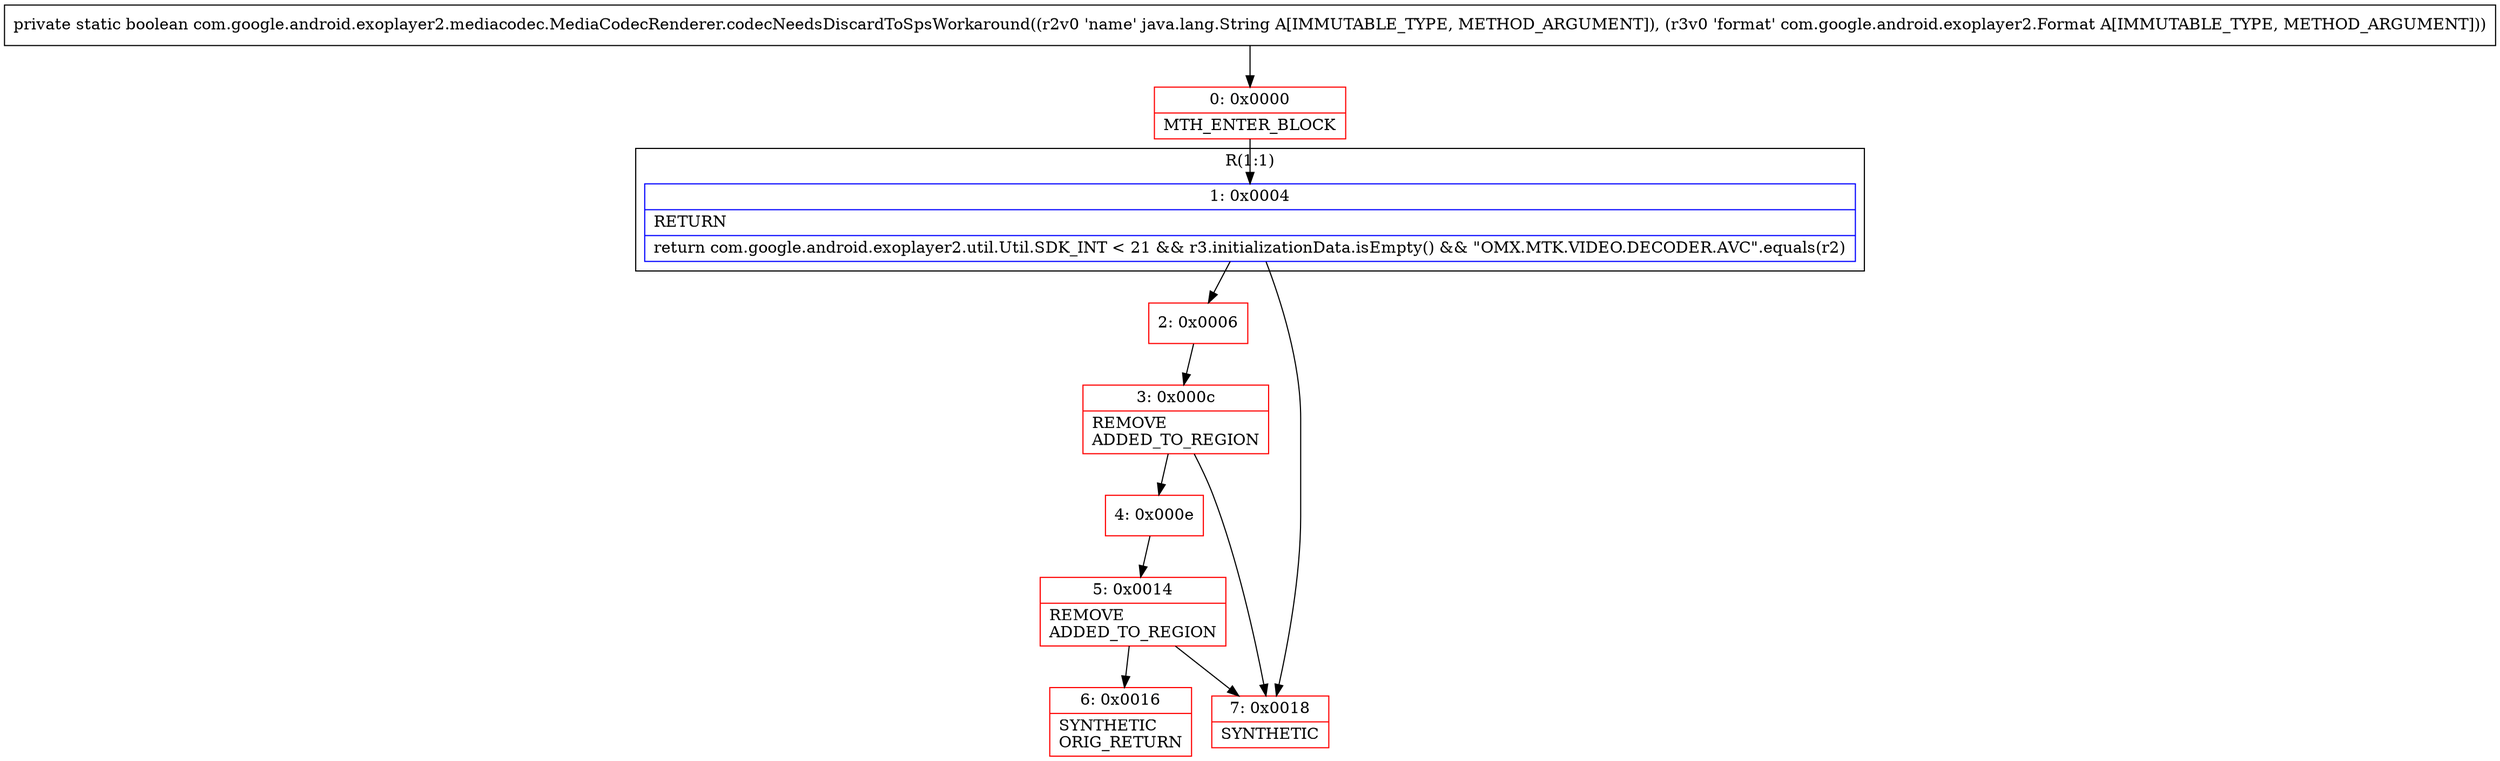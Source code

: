 digraph "CFG forcom.google.android.exoplayer2.mediacodec.MediaCodecRenderer.codecNeedsDiscardToSpsWorkaround(Ljava\/lang\/String;Lcom\/google\/android\/exoplayer2\/Format;)Z" {
subgraph cluster_Region_1713359401 {
label = "R(1:1)";
node [shape=record,color=blue];
Node_1 [shape=record,label="{1\:\ 0x0004|RETURN\l|return com.google.android.exoplayer2.util.Util.SDK_INT \< 21 && r3.initializationData.isEmpty() && \"OMX.MTK.VIDEO.DECODER.AVC\".equals(r2)\l}"];
}
Node_0 [shape=record,color=red,label="{0\:\ 0x0000|MTH_ENTER_BLOCK\l}"];
Node_2 [shape=record,color=red,label="{2\:\ 0x0006}"];
Node_3 [shape=record,color=red,label="{3\:\ 0x000c|REMOVE\lADDED_TO_REGION\l}"];
Node_4 [shape=record,color=red,label="{4\:\ 0x000e}"];
Node_5 [shape=record,color=red,label="{5\:\ 0x0014|REMOVE\lADDED_TO_REGION\l}"];
Node_6 [shape=record,color=red,label="{6\:\ 0x0016|SYNTHETIC\lORIG_RETURN\l}"];
Node_7 [shape=record,color=red,label="{7\:\ 0x0018|SYNTHETIC\l}"];
MethodNode[shape=record,label="{private static boolean com.google.android.exoplayer2.mediacodec.MediaCodecRenderer.codecNeedsDiscardToSpsWorkaround((r2v0 'name' java.lang.String A[IMMUTABLE_TYPE, METHOD_ARGUMENT]), (r3v0 'format' com.google.android.exoplayer2.Format A[IMMUTABLE_TYPE, METHOD_ARGUMENT])) }"];
MethodNode -> Node_0;
Node_1 -> Node_2;
Node_1 -> Node_7;
Node_0 -> Node_1;
Node_2 -> Node_3;
Node_3 -> Node_4;
Node_3 -> Node_7;
Node_4 -> Node_5;
Node_5 -> Node_6;
Node_5 -> Node_7;
}

